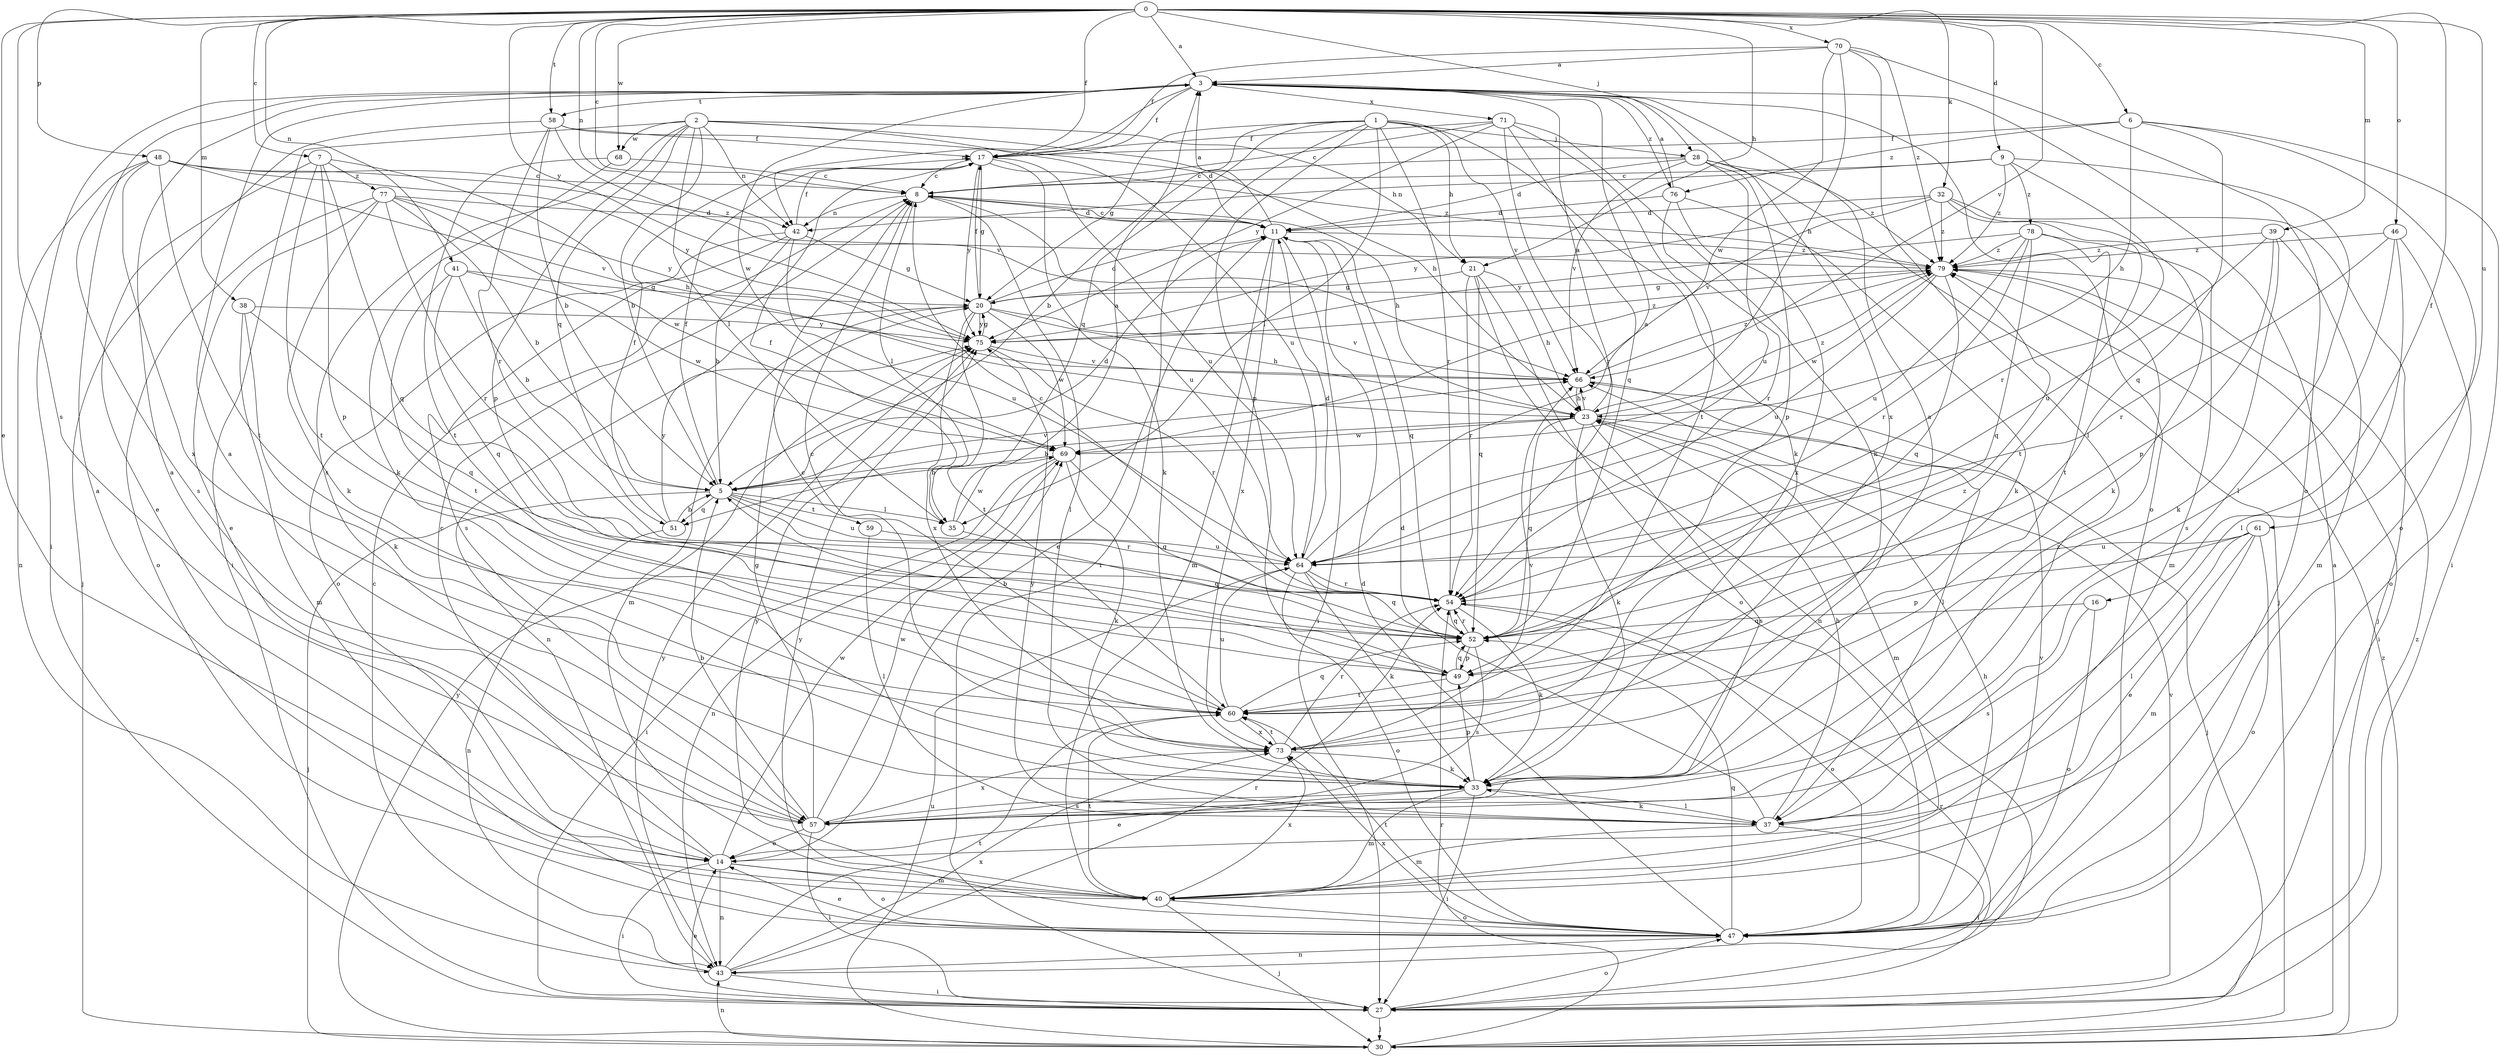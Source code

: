 strict digraph  {
0;
1;
2;
3;
5;
6;
7;
8;
9;
11;
14;
16;
17;
20;
21;
23;
27;
28;
30;
32;
33;
35;
37;
38;
39;
40;
41;
42;
43;
46;
47;
48;
49;
51;
52;
54;
57;
58;
59;
60;
61;
64;
66;
68;
69;
70;
71;
73;
75;
76;
77;
78;
79;
0 -> 3  [label=a];
0 -> 6  [label=c];
0 -> 7  [label=c];
0 -> 8  [label=c];
0 -> 9  [label=d];
0 -> 14  [label=e];
0 -> 16  [label=f];
0 -> 17  [label=f];
0 -> 21  [label=h];
0 -> 28  [label=j];
0 -> 32  [label=k];
0 -> 38  [label=m];
0 -> 39  [label=m];
0 -> 41  [label=n];
0 -> 42  [label=n];
0 -> 46  [label=o];
0 -> 48  [label=p];
0 -> 57  [label=s];
0 -> 58  [label=t];
0 -> 61  [label=u];
0 -> 66  [label=v];
0 -> 68  [label=w];
0 -> 70  [label=x];
0 -> 75  [label=y];
1 -> 5  [label=b];
1 -> 20  [label=g];
1 -> 21  [label=h];
1 -> 27  [label=i];
1 -> 28  [label=j];
1 -> 33  [label=k];
1 -> 35  [label=l];
1 -> 49  [label=p];
1 -> 51  [label=q];
1 -> 54  [label=r];
1 -> 66  [label=v];
2 -> 5  [label=b];
2 -> 21  [label=h];
2 -> 23  [label=h];
2 -> 27  [label=i];
2 -> 35  [label=l];
2 -> 42  [label=n];
2 -> 49  [label=p];
2 -> 51  [label=q];
2 -> 57  [label=s];
2 -> 64  [label=u];
2 -> 68  [label=w];
3 -> 17  [label=f];
3 -> 27  [label=i];
3 -> 42  [label=n];
3 -> 47  [label=o];
3 -> 58  [label=t];
3 -> 69  [label=w];
3 -> 71  [label=x];
3 -> 73  [label=x];
3 -> 76  [label=z];
5 -> 11  [label=d];
5 -> 17  [label=f];
5 -> 30  [label=j];
5 -> 35  [label=l];
5 -> 51  [label=q];
5 -> 54  [label=r];
5 -> 59  [label=t];
5 -> 64  [label=u];
5 -> 66  [label=v];
6 -> 17  [label=f];
6 -> 23  [label=h];
6 -> 27  [label=i];
6 -> 47  [label=o];
6 -> 52  [label=q];
6 -> 76  [label=z];
7 -> 14  [label=e];
7 -> 23  [label=h];
7 -> 49  [label=p];
7 -> 52  [label=q];
7 -> 60  [label=t];
7 -> 77  [label=z];
8 -> 11  [label=d];
8 -> 23  [label=h];
8 -> 35  [label=l];
8 -> 37  [label=l];
8 -> 42  [label=n];
8 -> 64  [label=u];
9 -> 8  [label=c];
9 -> 37  [label=l];
9 -> 42  [label=n];
9 -> 54  [label=r];
9 -> 78  [label=z];
9 -> 79  [label=z];
11 -> 3  [label=a];
11 -> 8  [label=c];
11 -> 14  [label=e];
11 -> 27  [label=i];
11 -> 40  [label=m];
11 -> 52  [label=q];
11 -> 73  [label=x];
11 -> 79  [label=z];
14 -> 3  [label=a];
14 -> 8  [label=c];
14 -> 27  [label=i];
14 -> 40  [label=m];
14 -> 43  [label=n];
14 -> 47  [label=o];
14 -> 69  [label=w];
16 -> 47  [label=o];
16 -> 52  [label=q];
16 -> 57  [label=s];
17 -> 8  [label=c];
17 -> 20  [label=g];
17 -> 33  [label=k];
17 -> 64  [label=u];
17 -> 75  [label=y];
17 -> 79  [label=z];
20 -> 11  [label=d];
20 -> 17  [label=f];
20 -> 23  [label=h];
20 -> 40  [label=m];
20 -> 43  [label=n];
20 -> 60  [label=t];
20 -> 66  [label=v];
20 -> 69  [label=w];
20 -> 73  [label=x];
20 -> 75  [label=y];
21 -> 20  [label=g];
21 -> 23  [label=h];
21 -> 43  [label=n];
21 -> 47  [label=o];
21 -> 52  [label=q];
21 -> 54  [label=r];
23 -> 3  [label=a];
23 -> 5  [label=b];
23 -> 30  [label=j];
23 -> 33  [label=k];
23 -> 40  [label=m];
23 -> 52  [label=q];
23 -> 57  [label=s];
23 -> 66  [label=v];
23 -> 69  [label=w];
23 -> 79  [label=z];
27 -> 14  [label=e];
27 -> 30  [label=j];
27 -> 47  [label=o];
27 -> 54  [label=r];
27 -> 66  [label=v];
27 -> 79  [label=z];
28 -> 8  [label=c];
28 -> 11  [label=d];
28 -> 30  [label=j];
28 -> 49  [label=p];
28 -> 64  [label=u];
28 -> 66  [label=v];
28 -> 79  [label=z];
30 -> 3  [label=a];
30 -> 43  [label=n];
30 -> 54  [label=r];
30 -> 64  [label=u];
30 -> 75  [label=y];
30 -> 79  [label=z];
32 -> 11  [label=d];
32 -> 30  [label=j];
32 -> 33  [label=k];
32 -> 60  [label=t];
32 -> 66  [label=v];
32 -> 75  [label=y];
32 -> 79  [label=z];
33 -> 14  [label=e];
33 -> 27  [label=i];
33 -> 37  [label=l];
33 -> 40  [label=m];
33 -> 49  [label=p];
33 -> 57  [label=s];
35 -> 3  [label=a];
35 -> 17  [label=f];
35 -> 52  [label=q];
35 -> 69  [label=w];
37 -> 11  [label=d];
37 -> 23  [label=h];
37 -> 27  [label=i];
37 -> 33  [label=k];
37 -> 40  [label=m];
37 -> 75  [label=y];
38 -> 33  [label=k];
38 -> 40  [label=m];
38 -> 52  [label=q];
38 -> 75  [label=y];
39 -> 33  [label=k];
39 -> 40  [label=m];
39 -> 49  [label=p];
39 -> 64  [label=u];
39 -> 79  [label=z];
40 -> 3  [label=a];
40 -> 30  [label=j];
40 -> 47  [label=o];
40 -> 60  [label=t];
40 -> 73  [label=x];
40 -> 75  [label=y];
41 -> 5  [label=b];
41 -> 20  [label=g];
41 -> 52  [label=q];
41 -> 60  [label=t];
41 -> 69  [label=w];
42 -> 5  [label=b];
42 -> 17  [label=f];
42 -> 20  [label=g];
42 -> 47  [label=o];
42 -> 57  [label=s];
42 -> 64  [label=u];
43 -> 8  [label=c];
43 -> 27  [label=i];
43 -> 54  [label=r];
43 -> 60  [label=t];
43 -> 73  [label=x];
43 -> 75  [label=y];
46 -> 37  [label=l];
46 -> 47  [label=o];
46 -> 54  [label=r];
46 -> 57  [label=s];
46 -> 79  [label=z];
47 -> 11  [label=d];
47 -> 14  [label=e];
47 -> 23  [label=h];
47 -> 43  [label=n];
47 -> 52  [label=q];
47 -> 60  [label=t];
47 -> 66  [label=v];
47 -> 73  [label=x];
47 -> 75  [label=y];
48 -> 8  [label=c];
48 -> 43  [label=n];
48 -> 57  [label=s];
48 -> 60  [label=t];
48 -> 66  [label=v];
48 -> 73  [label=x];
48 -> 75  [label=y];
48 -> 79  [label=z];
49 -> 5  [label=b];
49 -> 52  [label=q];
49 -> 60  [label=t];
51 -> 5  [label=b];
51 -> 17  [label=f];
51 -> 43  [label=n];
51 -> 75  [label=y];
52 -> 49  [label=p];
52 -> 54  [label=r];
52 -> 57  [label=s];
54 -> 8  [label=c];
54 -> 33  [label=k];
54 -> 47  [label=o];
54 -> 52  [label=q];
57 -> 3  [label=a];
57 -> 5  [label=b];
57 -> 14  [label=e];
57 -> 20  [label=g];
57 -> 27  [label=i];
57 -> 69  [label=w];
57 -> 73  [label=x];
57 -> 79  [label=z];
58 -> 5  [label=b];
58 -> 11  [label=d];
58 -> 17  [label=f];
58 -> 30  [label=j];
58 -> 54  [label=r];
58 -> 66  [label=v];
59 -> 37  [label=l];
59 -> 64  [label=u];
60 -> 8  [label=c];
60 -> 52  [label=q];
60 -> 64  [label=u];
60 -> 73  [label=x];
60 -> 79  [label=z];
61 -> 14  [label=e];
61 -> 37  [label=l];
61 -> 40  [label=m];
61 -> 47  [label=o];
61 -> 49  [label=p];
61 -> 64  [label=u];
64 -> 3  [label=a];
64 -> 11  [label=d];
64 -> 33  [label=k];
64 -> 47  [label=o];
64 -> 52  [label=q];
64 -> 54  [label=r];
66 -> 23  [label=h];
66 -> 37  [label=l];
66 -> 79  [label=z];
68 -> 8  [label=c];
68 -> 33  [label=k];
68 -> 60  [label=t];
69 -> 5  [label=b];
69 -> 27  [label=i];
69 -> 33  [label=k];
69 -> 43  [label=n];
69 -> 52  [label=q];
70 -> 3  [label=a];
70 -> 17  [label=f];
70 -> 23  [label=h];
70 -> 37  [label=l];
70 -> 47  [label=o];
70 -> 69  [label=w];
70 -> 79  [label=z];
71 -> 8  [label=c];
71 -> 17  [label=f];
71 -> 33  [label=k];
71 -> 52  [label=q];
71 -> 54  [label=r];
71 -> 60  [label=t];
71 -> 75  [label=y];
73 -> 3  [label=a];
73 -> 8  [label=c];
73 -> 33  [label=k];
73 -> 54  [label=r];
73 -> 60  [label=t];
73 -> 66  [label=v];
75 -> 20  [label=g];
75 -> 54  [label=r];
75 -> 66  [label=v];
75 -> 79  [label=z];
76 -> 3  [label=a];
76 -> 11  [label=d];
76 -> 33  [label=k];
76 -> 54  [label=r];
76 -> 73  [label=x];
77 -> 5  [label=b];
77 -> 11  [label=d];
77 -> 14  [label=e];
77 -> 33  [label=k];
77 -> 47  [label=o];
77 -> 54  [label=r];
77 -> 69  [label=w];
77 -> 75  [label=y];
78 -> 40  [label=m];
78 -> 52  [label=q];
78 -> 54  [label=r];
78 -> 60  [label=t];
78 -> 64  [label=u];
78 -> 75  [label=y];
78 -> 79  [label=z];
79 -> 20  [label=g];
79 -> 27  [label=i];
79 -> 52  [label=q];
79 -> 64  [label=u];
79 -> 69  [label=w];
}
